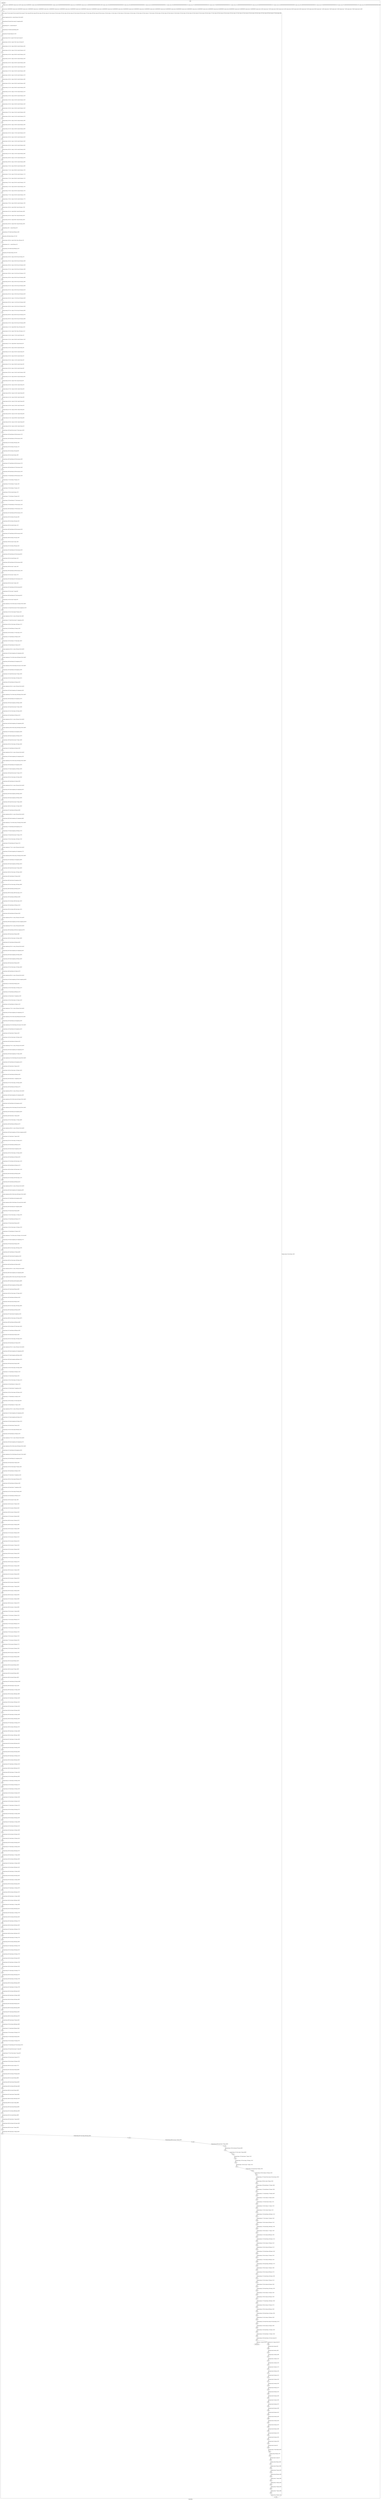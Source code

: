 digraph G {
label="Btor2XCFA";
subgraph cluster_0 {
label="main";
main_init[];
l1[];
l3[];
l4[];
l5[];
l6[];
l7[];
l8[];
l9[];
l10[];
l11[];
l12[];
l13[];
l14[];
l15[];
l16[];
l17[];
l18[];
l19[];
l20[];
l21[];
l22[];
l23[];
l24[];
l25[];
l26[];
l27[];
l28[];
l29[];
l30[];
l31[];
l32[];
l33[];
l34[];
l35[];
l36[];
l37[];
l38[];
l39[];
l40[];
l41[];
l42[];
l43[];
l44[];
l45[];
l46[];
l47[];
l48[];
l49[];
l50[];
l51[];
l52[];
l53[];
l54[];
l55[];
l56[];
l57[];
l58[];
l59[];
l60[];
l61[];
l62[];
l63[];
l64[];
l65[];
l66[];
l67[];
l68[];
l69[];
l70[];
l71[];
l72[];
l73[];
l74[];
l75[];
l76[];
l77[];
l78[];
l79[];
l80[];
l81[];
l82[];
l83[];
l84[];
l85[];
l86[];
l87[];
l88[];
l89[];
l90[];
l91[];
l92[];
l93[];
l94[];
l95[];
l96[];
l97[];
l98[];
l99[];
l100[];
l101[];
l102[];
l103[];
l104[];
l105[];
l106[];
l107[];
l108[];
l109[];
l110[];
l111[];
l112[];
l113[];
l114[];
l115[];
l116[];
l117[];
l118[];
l119[];
l120[];
l121[];
l122[];
l123[];
l124[];
l125[];
l126[];
l127[];
l128[];
l129[];
l130[];
l131[];
l132[];
l133[];
l134[];
l135[];
l136[];
l137[];
l138[];
l139[];
l140[];
l141[];
l142[];
l143[];
l144[];
l145[];
l146[];
l147[];
l148[];
l149[];
l150[];
l151[];
l152[];
l153[];
l154[];
l155[];
l156[];
l157[];
l158[];
l159[];
l160[];
l161[];
l162[];
l163[];
l164[];
l165[];
l166[];
l167[];
l168[];
l169[];
l170[];
l171[];
l172[];
l173[];
l174[];
l175[];
l176[];
l177[];
l178[];
l179[];
l180[];
l181[];
l182[];
l183[];
l184[];
l185[];
l186[];
l187[];
l188[];
l189[];
l190[];
l191[];
l192[];
l193[];
l194[];
l195[];
l196[];
l197[];
l198[];
l199[];
l200[];
l201[];
l202[];
l203[];
l204[];
l205[];
l206[];
l207[];
l208[];
l209[];
l210[];
l211[];
l212[];
l213[];
l214[];
l215[];
l216[];
l217[];
l218[];
l219[];
l220[];
l221[];
l222[];
l223[];
l224[];
l225[];
l226[];
l227[];
l228[];
l229[];
l230[];
l231[];
l232[];
l233[];
l234[];
l235[];
l236[];
l237[];
l238[];
l239[];
l240[];
l241[];
l242[];
l243[];
l244[];
l245[];
l246[];
l247[];
l248[];
l249[];
l250[];
l251[];
l252[];
l253[];
l254[];
l255[];
l256[];
l257[];
l258[];
l259[];
l260[];
l261[];
l262[];
l263[];
l264[];
l265[];
l266[];
l267[];
l268[];
l269[];
l270[];
l271[];
l272[];
l273[];
l274[];
l275[];
l276[];
l277[];
l278[];
l279[];
l280[];
l281[];
l282[];
l283[];
l284[];
l285[];
l286[];
l287[];
l288[];
l289[];
l290[];
l291[];
l292[];
l293[];
l294[];
l295[];
l296[];
l297[];
l298[];
l299[];
l300[];
l301[];
l302[];
l303[];
l304[];
l305[];
l306[];
l307[];
l308[];
l309[];
l310[];
l311[];
l312[];
l313[];
l314[];
l315[];
l316[];
l317[];
l318[];
l319[];
l320[];
l321[];
l322[];
l323[];
l324[];
l325[];
l326[];
l327[];
l328[];
l329[];
l330[];
l331[];
l332[];
l333[];
l334[];
l335[];
l336[];
l337[];
l338[];
l339[];
l340[];
l341[];
l342[];
l343[];
l344[];
l345[];
l346[];
l347[];
l348[];
l349[];
l350[];
l351[];
l352[];
l353[];
l354[];
l355[];
l356[];
l357[];
l358[];
l359[];
l360[];
l361[];
l362[];
l363[];
l364[];
l365[];
l366[];
l367[];
l368[];
l369[];
l370[];
l371[];
l372[];
l373[];
l374[];
l375[];
l376[];
l377[];
l378[];
l379[];
l380[];
l381[];
l382[];
l383[];
l384[];
l385[];
l386[];
l387[];
l388[];
l389[];
l390[];
l391[];
l392[];
l393[];
l394[];
l395[];
l396[];
l397[];
l398[];
l399[];
l400[];
l401[];
l402[];
l403[];
l404[];
l405[];
l406[];
l407[];
l408[];
l409[];
l410[];
l411[];
l412[];
l413[];
l414[];
l415[];
l416[];
l417[];
l418[];
l419[];
l420[];
l421[];
l422[];
l423[];
l424[];
l425[];
l426[];
l427[];
l428[];
l429[];
l430[];
l431[];
l432[];
l433[];
l434[];
l435[];
l436[];
l437[];
l438[];
l439[];
l440[];
l441[];
l442[];
l443[];
l444[];
l445[];
l446[];
l447[];
l448[];
l449[];
l450[];
l451[];
l452[];
l453[];
l454[];
l455[];
l456[];
l457[];
l458[];
l459[];
l460[];
l461[];
l462[];
l463[];
l464[];
l465[];
l466[];
l467[];
l468[];
l469[];
l470[];
l471[];
l472[];
l473[];
l474[];
l475[];
l476[];
l477[];
l478[];
l479[];
l480[];
l481[];
l482[];
l483[];
l484[];
l485[];
l486[];
l487[];
l488[];
l489[];
l490[];
l491[];
l492[];
l493[];
l494[];
l495[];
l496[];
l497[];
l498[];
l499[];
l500[];
l501[];
l502[];
l503[];
l504[];
l505[];
l506[];
l507[];
l508[];
l509[];
l510[];
l511[];
l512[];
l513[];
l514[];
l515[];
l516[];
l517[];
l518[];
l519[];
l520[];
l521[];
l522[];
l523[];
l524[];
l525[];
l526[];
l527[];
l528[];
l529[];
l530[];
l531[];
l532[];
l533[];
l534[];
l535[];
l536[];
l537[];
l538[];
l539[];
l540[];
l541[];
l542[];
l543[];
l544[];
l545[];
l546[];
l547[];
l548[];
l549[];
l550[];
l551[];
l552[];
l553[];
l554[];
l555[];
l556[];
l557[];
l558[];
l559[];
l560[];
l561[];
l562[];
l563[];
l564[];
l565[];
l566[];
l567[];
main_error[];
l568[];
l569[];
l570[];
l571[];
l572[];
l573[];
l574[];
l575[];
l576[];
l577[];
l578[];
l579[];
l580[];
l581[];
l582[];
l583[];
l584[];
l585[];
l586[];
l587[];
l588[];
l589[];
l590[];
l591[];
l592[];
l593[];
l594[];
l595[];
l596[];
l597[];
l598[];
l599[];
l600[];
l601[];
l602[];
l603[];
l604[];
l605[];
main_init -> l1 [label="[(assign const_5 #b00000000),(assign const_54 #b0),(assign const_83 #b00000001),(assign const_88 #b00000000000000000000000000000001),(assign const_89 #b000000000000000000000000),(assign const_139 #b00000000),(assign const_312 #b00000000000000000000000000011000),(assign const_326 #b00000000000000000000000000000010),(assign const_336 #b00000000000000000000000000000011),(assign const_345 #b00000000000000000000000000000111),(assign const_354 #b00000000000000000000000000000110),(assign const_370 #b00000000000000000000000000001001),(assign const_379 #b00000000000000000000000000001011),(assign const_421 #b00000000000000000000000000000100),(assign const_430 #b00000000000000000000000000001101),(assign const_441 #b00000000000000000000000000000000),(assign const_465 #b00000000000000000000000000000101),(assign const_476 #b00000000000000000000000000001010),(assign const_487 #b00000000000000000000000000001100),(assign const_529 #b00000000000000000000000000001000)] "];
l3 -> l4 [label="[(havoc input_87),(havoc input_95),(havoc input_96),(havoc input_97),(havoc input_98),(havoc input_99),(havoc input_100),(havoc input_101),(havoc input_102),(havoc input_103),(havoc input_104),(havoc input_105),(havoc input_106),(havoc input_107),(havoc input_108),(havoc input_109),(havoc input_110),(havoc input_111),(havoc input_112),(havoc input_113),(havoc input_114),(havoc input_115),(havoc input_116),(havoc input_117),(havoc input_118),(havoc input_119),(havoc input_120),(havoc input_121),(havoc input_122),(havoc input_123),(havoc input_124),(havoc input_125),(havoc input_126),(havoc input_127),(havoc input_128),(havoc input_129),(havoc input_130),(havoc input_131),(havoc input_132),(havoc input_133),(havoc input_134),(havoc input_135),(havoc input_136),(havoc input_137),(havoc input_138)] "];
l4 -> l5 [label="[(assign comparison_84 (ite (= const_83 state_10) #b1 #b0))] "];
l5 -> l6 [label="[(assign binary_85 (bvand (bvnot state_81) comparison_84))] "];
l6 -> l7 [label="[(assign binary_90 (++ const_89 state_6))] "];
l7 -> l8 [label="[(assign binary_91 (bvadd const_88 binary_90))] "];
l8 -> l9 [label="[(assign slice_92 (extract binary_91 0 8))] "];
l9 -> l10 [label="[(assign ternary_93 (ite (= input_87 #b1) slice_92 state_6))] "];
l10 -> l11 [label="[(assign ternary_140 (ite (= input_87 #b1) const_139 state_8))] "];
l11 -> l12 [label="[(assign ternary_141 (ite (= input_138 #b1) const_83 ternary_140))] "];
l12 -> l13 [label="[(assign ternary_142 (ite (= input_137 #b1) const_83 ternary_141))] "];
l13 -> l14 [label="[(assign ternary_143 (ite (= input_136 #b1) const_83 ternary_142))] "];
l14 -> l15 [label="[(assign ternary_144 (ite (= input_135 #b1) const_83 ternary_143))] "];
l15 -> l16 [label="[(assign ternary_145 (ite (= input_134 #b1) const_83 ternary_144))] "];
l16 -> l17 [label="[(assign ternary_146 (ite (= input_133 #b1) const_83 ternary_145))] "];
l17 -> l18 [label="[(assign ternary_147 (ite (= input_132 #b1) const_83 ternary_146))] "];
l18 -> l19 [label="[(assign ternary_148 (ite (= input_131 #b1) const_83 ternary_147))] "];
l19 -> l20 [label="[(assign ternary_149 (ite (= input_130 #b1) const_83 ternary_148))] "];
l20 -> l21 [label="[(assign ternary_150 (ite (= input_129 #b1) const_83 ternary_149))] "];
l21 -> l22 [label="[(assign ternary_151 (ite (= input_128 #b1) const_83 ternary_150))] "];
l22 -> l23 [label="[(assign ternary_152 (ite (= input_127 #b1) const_83 ternary_151))] "];
l23 -> l24 [label="[(assign ternary_153 (ite (= input_126 #b1) const_83 ternary_152))] "];
l24 -> l25 [label="[(assign ternary_154 (ite (= input_125 #b1) const_83 ternary_153))] "];
l25 -> l26 [label="[(assign ternary_155 (ite (= input_124 #b1) const_83 ternary_154))] "];
l26 -> l27 [label="[(assign ternary_156 (ite (= input_123 #b1) const_83 ternary_155))] "];
l27 -> l28 [label="[(assign ternary_157 (ite (= input_122 #b1) const_83 ternary_156))] "];
l28 -> l29 [label="[(assign ternary_158 (ite (= input_121 #b1) const_83 ternary_157))] "];
l29 -> l30 [label="[(assign ternary_159 (ite (= input_120 #b1) const_83 ternary_158))] "];
l30 -> l31 [label="[(assign ternary_160 (ite (= input_119 #b1) const_83 ternary_159))] "];
l31 -> l32 [label="[(assign ternary_161 (ite (= input_118 #b1) const_83 ternary_160))] "];
l32 -> l33 [label="[(assign ternary_162 (ite (= input_117 #b1) const_83 ternary_161))] "];
l33 -> l34 [label="[(assign ternary_163 (ite (= input_116 #b1) const_83 ternary_162))] "];
l34 -> l35 [label="[(assign ternary_164 (ite (= input_115 #b1) const_83 ternary_163))] "];
l35 -> l36 [label="[(assign ternary_165 (ite (= input_114 #b1) const_83 ternary_164))] "];
l36 -> l37 [label="[(assign ternary_166 (ite (= input_113 #b1) const_83 ternary_165))] "];
l37 -> l38 [label="[(assign ternary_167 (ite (= input_112 #b1) const_83 ternary_166))] "];
l38 -> l39 [label="[(assign ternary_168 (ite (= input_111 #b1) const_83 ternary_167))] "];
l39 -> l40 [label="[(assign ternary_169 (ite (= input_110 #b1) const_83 ternary_168))] "];
l40 -> l41 [label="[(assign ternary_170 (ite (= input_109 #b1) const_83 ternary_169))] "];
l41 -> l42 [label="[(assign ternary_171 (ite (= input_108 #b1) const_83 ternary_170))] "];
l42 -> l43 [label="[(assign ternary_172 (ite (= input_107 #b1) const_83 ternary_171))] "];
l43 -> l44 [label="[(assign ternary_173 (ite (= input_106 #b1) const_83 ternary_172))] "];
l44 -> l45 [label="[(assign ternary_174 (ite (= input_105 #b1) const_83 ternary_173))] "];
l45 -> l46 [label="[(assign ternary_175 (ite (= input_104 #b1) const_83 ternary_174))] "];
l46 -> l47 [label="[(assign ternary_176 (ite (= input_103 #b1) const_83 ternary_175))] "];
l47 -> l48 [label="[(assign ternary_177 (ite (= input_102 #b1) const_83 ternary_176))] "];
l48 -> l49 [label="[(assign ternary_178 (ite (= input_101 #b1) const_83 ternary_177))] "];
l49 -> l50 [label="[(assign ternary_179 (ite (= input_100 #b1) const_83 ternary_178))] "];
l50 -> l51 [label="[(assign ternary_180 (ite (= input_99 #b1) const_83 ternary_179))] "];
l51 -> l52 [label="[(assign ternary_181 (ite (= input_98 #b1) const_83 ternary_180))] "];
l52 -> l53 [label="[(assign ternary_182 (ite (= input_97 #b1) const_83 ternary_181))] "];
l53 -> l54 [label="[(assign ternary_183 (ite (= input_96 #b1) const_83 ternary_182))] "];
l54 -> l55 [label="[(assign ternary_184 (ite (= input_95 #b1) const_83 ternary_183))] "];
l55 -> l56 [label="[(assign binary_186 (++ const_89 state_10))] "];
l56 -> l57 [label="[(assign binary_187 (bvadd const_88 binary_186))] "];
l57 -> l58 [label="[(assign slice_188 (extract binary_187 0 8))] "];
l58 -> l59 [label="[(assign ternary_189 (ite (= input_95 #b1) slice_188 state_10))] "];
l59 -> l60 [label="[(assign binary_191 (++ const_89 state_12))] "];
l60 -> l61 [label="[(assign binary_192 (bvadd const_88 binary_191))] "];
l61 -> l62 [label="[(assign slice_193 (extract binary_192 0 8))] "];
l62 -> l63 [label="[(assign ternary_194 (ite (= input_135 #b1) slice_193 state_12))] "];
l63 -> l64 [label="[(assign ternary_195 (ite (= input_134 #b1) slice_193 ternary_194))] "];
l64 -> l65 [label="[(assign ternary_196 (ite (= input_133 #b1) slice_193 ternary_195))] "];
l65 -> l66 [label="[(assign ternary_197 (ite (= input_132 #b1) slice_193 ternary_196))] "];
l66 -> l67 [label="[(assign ternary_198 (ite (= input_131 #b1) slice_193 ternary_197))] "];
l67 -> l68 [label="[(assign ternary_199 (ite (= input_130 #b1) slice_193 ternary_198))] "];
l68 -> l69 [label="[(assign ternary_200 (ite (= input_129 #b1) slice_193 ternary_199))] "];
l69 -> l70 [label="[(assign ternary_201 (ite (= input_123 #b1) slice_193 ternary_200))] "];
l70 -> l71 [label="[(assign ternary_202 (ite (= input_120 #b1) slice_193 ternary_201))] "];
l71 -> l72 [label="[(assign ternary_203 (ite (= input_119 #b1) slice_193 ternary_202))] "];
l72 -> l73 [label="[(assign ternary_204 (ite (= input_117 #b1) slice_193 ternary_203))] "];
l73 -> l74 [label="[(assign ternary_205 (ite (= input_111 #b1) slice_193 ternary_204))] "];
l74 -> l75 [label="[(assign ternary_206 (ite (= input_110 #b1) slice_193 ternary_205))] "];
l75 -> l76 [label="[(assign ternary_207 (ite (= input_107 #b1) slice_193 ternary_206))] "];
l76 -> l77 [label="[(assign ternary_208 (ite (= input_106 #b1) slice_193 ternary_207))] "];
l77 -> l78 [label="[(assign ternary_209 (ite (= input_103 #b1) slice_193 ternary_208))] "];
l78 -> l79 [label="[(assign ternary_210 (ite (= input_102 #b1) slice_193 ternary_209))] "];
l79 -> l80 [label="[(assign ternary_211 (ite (= input_98 #b1) slice_193 ternary_210))] "];
l80 -> l81 [label="[(assign ternary_212 (ite (= input_97 #b1) slice_193 ternary_211))] "];
l81 -> l82 [label="[(assign ternary_214 (ite (= input_117 #b1) const_83 state_14))] "];
l82 -> l83 [label="[(assign ternary_215 (ite (= input_103 #b1) const_83 ternary_214))] "];
l83 -> l84 [label="[(assign ternary_217 (ite (= input_98 #b1) const_83 state_16))] "];
l84 -> l85 [label="[(assign ternary_219 (ite (= input_120 #b1) const_83 state_18))] "];
l85 -> l86 [label="[(assign ternary_221 (ite (= input_135 #b1) const_83 state_20))] "];
l86 -> l87 [label="[(assign ternary_223 (ite (= input_102 #b1) const_83 state_22))] "];
l87 -> l88 [label="[(assign ternary_225 (ite (= input_111 #b1) const_83 state_24))] "];
l88 -> l89 [label="[(assign ternary_227 (ite (= input_134 #b1) const_83 state_26))] "];
l89 -> l90 [label="[(assign ternary_229 (ite (= input_123 #b1) const_83 state_28))] "];
l90 -> l91 [label="[(assign ternary_230 (ite (= input_110 #b1) const_83 ternary_229))] "];
l91 -> l92 [label="[(assign ternary_231 (ite (= input_106 #b1) const_83 ternary_230))] "];
l92 -> l93 [label="[(assign ternary_233 (ite (= input_97 #b1) const_83 state_30))] "];
l93 -> l94 [label="[(assign ternary_235 (ite (= input_133 #b1) const_83 state_32))] "];
l94 -> l95 [label="[(assign ternary_237 (ite (= input_132 #b1) const_83 state_34))] "];
l95 -> l96 [label="[(assign ternary_239 (ite (= input_131 #b1) const_83 state_36))] "];
l96 -> l97 [label="[(assign ternary_241 (ite (= input_130 #b1) const_83 state_38))] "];
l97 -> l98 [label="[(assign ternary_243 (ite (= input_107 #b1) const_83 state_40))] "];
l98 -> l99 [label="[(assign ternary_245 (ite (= input_119 #b1) const_83 state_42))] "];
l99 -> l100 [label="[(assign ternary_247 (ite (= input_129 #b1) const_83 state_44))] "];
l100 -> l101 [label="[(assign ternary_249 (ite (= input_101 #b1) const_83 state_46))] "];
l101 -> l102 [label="[(assign ternary_251 (ite (= input_109 #b1) const_83 state_48))] "];
l102 -> l103 [label="[(assign ternary_253 (ite (= input_122 #b1) const_83 state_50))] "];
l103 -> l104 [label="[(assign ternary_255 (ite (= input_116 #b1) const_83 state_52))] "];
l104 -> l105 [label="[(assign binary_258 (bvand (bvnot state_57) (bvnot input_138)))] "];
l105 -> l106 [label="[(assign binary_259 (bvand binary_258 (bvnot input_137)))] "];
l106 -> l107 [label="[(assign binary_260 (bvand binary_259 (bvnot input_136)))] "];
l107 -> l108 [label="[(assign binary_261 (bvor binary_260 input_128))] "];
l108 -> l109 [label="[(assign binary_262 (bvor binary_261 input_112))] "];
l109 -> l110 [label="[(assign binary_263 (bvor binary_262 input_99))] "];
l110 -> l111 [label="[(assign binary_265 (bvor state_59 input_138))] "];
l111 -> l112 [label="[(assign binary_266 (bvand binary_265 (bvnot input_128)))] "];
l112 -> l113 [label="[(assign binary_267 (bvand binary_266 (bvnot input_127)))] "];
l113 -> l114 [label="[(assign binary_268 (bvand binary_267 (bvnot input_126)))] "];
l114 -> l115 [label="[(assign binary_269 (bvand binary_268 (bvnot input_125)))] "];
l115 -> l116 [label="[(assign binary_270 (bvand binary_269 (bvnot input_124)))] "];
l116 -> l117 [label="[(assign binary_271 (bvor binary_270 input_121))] "];
l117 -> l118 [label="[(assign binary_272 (bvor binary_271 input_118))] "];
l118 -> l119 [label="[(assign binary_273 (bvor binary_272 input_115))] "];
l119 -> l120 [label="[(assign binary_276 (bvor state_63 input_137))] "];
l120 -> l121 [label="[(assign binary_277 (bvor binary_276 input_125))] "];
l121 -> l122 [label="[(assign binary_278 (bvand binary_277 (bvnot input_115)))] "];
l122 -> l123 [label="[(assign binary_279 (bvand binary_278 (bvnot input_114)))] "];
l123 -> l124 [label="[(assign binary_280 (bvand binary_279 (bvnot input_113)))] "];
l124 -> l125 [label="[(assign binary_281 (bvand binary_280 (bvnot input_112)))] "];
l125 -> l126 [label="[(assign binary_282 (bvor binary_281 input_108))] "];
l126 -> l127 [label="[(assign binary_283 (bvor binary_282 input_105))] "];
l127 -> l128 [label="[(assign binary_285 (bvor state_65 input_113))] "];
l128 -> l129 [label="[(assign binary_286 (bvand binary_285 (bvnot input_105)))] "];
l129 -> l130 [label="[(assign binary_287 (bvand binary_286 (bvnot input_104)))] "];
l130 -> l131 [label="[(assign binary_288 (bvor binary_287 input_100))] "];
l131 -> l132 [label="[(assign binary_290 (bvor state_67 input_136))] "];
l132 -> l133 [label="[(assign binary_291 (bvor binary_290 input_104))] "];
l133 -> l134 [label="[(assign binary_292 (bvand binary_291 (bvnot input_100)))] "];
l134 -> l135 [label="[(assign binary_293 (bvand binary_292 (bvnot input_99)))] "];
l135 -> l136 [label="[(assign binary_295 (bvor state_69 input_114))] "];
l136 -> l137 [label="[(assign binary_296 (bvand binary_295 (bvnot input_108)))] "];
l137 -> l138 [label="[(assign binary_298 (bvor state_71 input_126))] "];
l138 -> l139 [label="[(assign binary_299 (bvand binary_298 (bvnot input_118)))] "];
l139 -> l140 [label="[(assign binary_301 (bvor state_73 input_127))] "];
l140 -> l141 [label="[(assign binary_302 (bvand binary_301 (bvnot input_121)))] "];
l141 -> l142 [label="[(assign binary_304 (bvor state_75 input_124))] "];
l142 -> l143 [label="[(assign binary_305 (bvand binary_304 (bvnot input_96)))] "];
l143 -> l144 [label="[(assign binary_307 (bvor state_77 input_96))] "];
l144 -> l145 [label="[(assign binary_308 (bvand binary_307 (bvnot input_95)))] "];
l145 -> l146 [label="[(assign binary_310 (bvor state_79 input_95))] "];
l146 -> l147 [label="[(assign comparison_313 (ite (bvule const_312 binary_90) #b1 #b0))] "];
l147 -> l148 [label="[(assign binary_314 (bvand (bvnot state_55) (bvnot comparison_313)))] "];
l148 -> l149 [label="[(assign binary_315 (bvor (bvnot input_87) binary_314))] "];
l149 -> l150 [label="[(assign comparison_316 (ite (= const_139 state_8) #b1 #b0))] "];
l150 -> l151 [label="[(assign binary_317 (bvand (bvnot state_57) comparison_316))] "];
l151 -> l152 [label="[(assign binary_318 (bvor (bvnot input_138) binary_317))] "];
l152 -> l153 [label="[(assign binary_319 (bvand binary_315 binary_318))] "];
l153 -> l154 [label="[(assign binary_320 (bvor binary_317 (bvnot input_137)))] "];
l154 -> l155 [label="[(assign binary_321 (bvand binary_319 binary_320))] "];
l155 -> l156 [label="[(assign binary_322 (bvor binary_317 (bvnot input_136)))] "];
l156 -> l157 [label="[(assign binary_323 (bvand binary_321 binary_322))] "];
l157 -> l158 [label="[(assign comparison_324 (ite (= const_139 state_20) #b1 #b0))] "];
l158 -> l159 [label="[(assign binary_325 (bvand comparison_316 comparison_324))] "];
l159 -> l160 [label="[(assign comparison_327 (ite (bvule const_326 binary_90) #b1 #b0))] "];
l160 -> l161 [label="[(assign binary_328 (bvand binary_325 comparison_327))] "];
l161 -> l162 [label="[(assign comparison_329 (ite (bvule binary_90 const_312) #b1 #b0))] "];
l162 -> l163 [label="[(assign binary_330 (bvand binary_328 comparison_329))] "];
l163 -> l164 [label="[(assign binary_331 (bvand (bvnot state_57) binary_330))] "];
l164 -> l165 [label="[(assign binary_332 (bvor (bvnot input_135) binary_331))] "];
l165 -> l166 [label="[(assign binary_333 (bvand binary_323 binary_332))] "];
l166 -> l167 [label="[(assign comparison_334 (ite (= const_139 state_26) #b1 #b0))] "];
l167 -> l168 [label="[(assign binary_335 (bvand comparison_316 comparison_334))] "];
l168 -> l169 [label="[(assign comparison_337 (ite (bvule const_336 binary_90) #b1 #b0))] "];
l169 -> l170 [label="[(assign binary_338 (bvand binary_335 comparison_337))] "];
l170 -> l171 [label="[(assign binary_339 (bvand comparison_329 binary_338))] "];
l171 -> l172 [label="[(assign binary_340 (bvand (bvnot state_57) binary_339))] "];
l172 -> l173 [label="[(assign binary_341 (bvor (bvnot input_134) binary_340))] "];
l173 -> l174 [label="[(assign binary_342 (bvand binary_333 binary_341))] "];
l174 -> l175 [label="[(assign comparison_343 (ite (= const_139 state_32) #b1 #b0))] "];
l175 -> l176 [label="[(assign binary_344 (bvand comparison_316 comparison_343))] "];
l176 -> l177 [label="[(assign comparison_346 (ite (bvule const_345 binary_90) #b1 #b0))] "];
l177 -> l178 [label="[(assign binary_347 (bvand binary_344 comparison_346))] "];
l178 -> l179 [label="[(assign binary_348 (bvand comparison_329 binary_347))] "];
l179 -> l180 [label="[(assign binary_349 (bvand (bvnot state_57) binary_348))] "];
l180 -> l181 [label="[(assign binary_350 (bvor (bvnot input_133) binary_349))] "];
l181 -> l182 [label="[(assign binary_351 (bvand binary_342 binary_350))] "];
l182 -> l183 [label="[(assign comparison_352 (ite (= const_139 state_34) #b1 #b0))] "];
l183 -> l184 [label="[(assign binary_353 (bvand comparison_316 comparison_352))] "];
l184 -> l185 [label="[(assign comparison_355 (ite (bvule const_354 binary_90) #b1 #b0))] "];
l185 -> l186 [label="[(assign binary_356 (bvand binary_353 comparison_355))] "];
l186 -> l187 [label="[(assign binary_357 (bvand comparison_329 binary_356))] "];
l187 -> l188 [label="[(assign binary_358 (bvand (bvnot state_57) binary_357))] "];
l188 -> l189 [label="[(assign binary_359 (bvor (bvnot input_132) binary_358))] "];
l189 -> l190 [label="[(assign binary_360 (bvand binary_351 binary_359))] "];
l190 -> l191 [label="[(assign comparison_361 (ite (= const_139 state_36) #b1 #b0))] "];
l191 -> l192 [label="[(assign binary_362 (bvand comparison_316 comparison_361))] "];
l192 -> l193 [label="[(assign binary_363 (bvand comparison_346 binary_362))] "];
l193 -> l194 [label="[(assign binary_364 (bvand comparison_329 binary_363))] "];
l194 -> l195 [label="[(assign binary_365 (bvand (bvnot state_57) binary_364))] "];
l195 -> l196 [label="[(assign binary_366 (bvor (bvnot input_131) binary_365))] "];
l196 -> l197 [label="[(assign binary_367 (bvand binary_360 binary_366))] "];
l197 -> l198 [label="[(assign comparison_368 (ite (= const_139 state_38) #b1 #b0))] "];
l198 -> l199 [label="[(assign binary_369 (bvand comparison_316 comparison_368))] "];
l199 -> l200 [label="[(assign comparison_371 (ite (bvule const_370 binary_90) #b1 #b0))] "];
l200 -> l201 [label="[(assign binary_372 (bvand binary_369 comparison_371))] "];
l201 -> l202 [label="[(assign binary_373 (bvand comparison_329 binary_372))] "];
l202 -> l203 [label="[(assign binary_374 (bvand (bvnot state_57) binary_373))] "];
l203 -> l204 [label="[(assign binary_375 (bvor (bvnot input_130) binary_374))] "];
l204 -> l205 [label="[(assign binary_376 (bvand binary_367 binary_375))] "];
l205 -> l206 [label="[(assign comparison_377 (ite (= const_139 state_44) #b1 #b0))] "];
l206 -> l207 [label="[(assign binary_378 (bvand comparison_316 comparison_377))] "];
l207 -> l208 [label="[(assign comparison_380 (ite (bvule const_379 binary_90) #b1 #b0))] "];
l208 -> l209 [label="[(assign binary_381 (bvand binary_378 comparison_380))] "];
l209 -> l210 [label="[(assign binary_382 (bvand comparison_329 binary_381))] "];
l210 -> l211 [label="[(assign binary_383 (bvand (bvnot state_57) binary_382))] "];
l211 -> l212 [label="[(assign binary_384 (bvor (bvnot input_129) binary_383))] "];
l212 -> l213 [label="[(assign binary_385 (bvand binary_376 binary_384))] "];
l213 -> l214 [label="[(assign binary_386 (bvand state_59 comparison_316))] "];
l214 -> l215 [label="[(assign binary_387 (bvor (bvnot input_128) binary_386))] "];
l215 -> l216 [label="[(assign binary_388 (bvand binary_385 binary_387))] "];
l216 -> l217 [label="[(assign binary_389 (bvor binary_386 (bvnot input_127)))] "];
l217 -> l218 [label="[(assign binary_390 (bvand binary_388 binary_389))] "];
l218 -> l219 [label="[(assign binary_391 (bvor binary_386 (bvnot input_126)))] "];
l219 -> l220 [label="[(assign binary_392 (bvand binary_390 binary_391))] "];
l220 -> l221 [label="[(assign binary_393 (bvor binary_386 (bvnot input_125)))] "];
l221 -> l222 [label="[(assign binary_394 (bvand binary_392 binary_393))] "];
l222 -> l223 [label="[(assign comparison_395 (ite (= const_139 state_52) #b1 #b0))] "];
l223 -> l224 [label="[(assign binary_396 (bvand comparison_316 (bvnot comparison_395)))] "];
l224 -> l225 [label="[(assign comparison_397 (ite (= const_139 state_48) #b1 #b0))] "];
l225 -> l226 [label="[(assign binary_398 (bvand binary_396 (bvnot comparison_397)))] "];
l226 -> l227 [label="[(assign binary_399 (bvand state_59 binary_398))] "];
l227 -> l228 [label="[(assign binary_400 (bvor (bvnot input_124) binary_399))] "];
l228 -> l229 [label="[(assign binary_401 (bvand binary_394 binary_400))] "];
l229 -> l230 [label="[(assign comparison_402 (ite (= const_139 state_28) #b1 #b0))] "];
l230 -> l231 [label="[(assign binary_403 (bvand comparison_316 comparison_402))] "];
l231 -> l232 [label="[(assign binary_404 (bvand comparison_355 binary_403))] "];
l232 -> l233 [label="[(assign binary_405 (bvand comparison_329 binary_404))] "];
l233 -> l234 [label="[(assign binary_406 (bvand state_59 binary_405))] "];
l234 -> l235 [label="[(assign binary_407 (bvor (bvnot input_123) binary_406))] "];
l235 -> l236 [label="[(assign binary_408 (bvand binary_401 binary_407))] "];
l236 -> l237 [label="[(assign comparison_409 (ite (= const_139 state_46) #b1 #b0))] "];
l237 -> l238 [label="[(assign binary_410 (bvand comparison_316 (bvnot comparison_409)))] "];
l238 -> l239 [label="[(assign binary_411 (bvand state_59 binary_410))] "];
l239 -> l240 [label="[(assign binary_412 (bvor (bvnot input_122) binary_411))] "];
l240 -> l241 [label="[(assign binary_413 (bvand binary_408 binary_412))] "];
l241 -> l242 [label="[(assign binary_414 (bvand state_73 comparison_316))] "];
l242 -> l243 [label="[(assign binary_415 (bvor (bvnot input_121) binary_414))] "];
l243 -> l244 [label="[(assign binary_416 (bvand binary_413 binary_415))] "];
l244 -> l245 [label="[(assign comparison_417 (ite (= const_139 state_18) #b1 #b0))] "];
l245 -> l246 [label="[(assign binary_418 (bvand comparison_316 comparison_417))] "];
l246 -> l247 [label="[(assign comparison_419 (ite (bvule const_88 binary_90) #b1 #b0))] "];
l247 -> l248 [label="[(assign binary_420 (bvand binary_418 comparison_419))] "];
l248 -> l249 [label="[(assign comparison_422 (ite (bvule binary_90 const_421) #b1 #b0))] "];
l249 -> l250 [label="[(assign binary_423 (bvand binary_420 comparison_422))] "];
l250 -> l251 [label="[(assign binary_424 (bvand state_73 binary_423))] "];
l251 -> l252 [label="[(assign binary_425 (bvor (bvnot input_120) binary_424))] "];
l252 -> l253 [label="[(assign binary_426 (bvand binary_416 binary_425))] "];
l253 -> l254 [label="[(assign comparison_427 (ite (= const_139 state_42) #b1 #b0))] "];
l254 -> l255 [label="[(assign binary_428 (bvand comparison_316 comparison_427))] "];
l255 -> l256 [label="[(assign binary_429 (bvand comparison_371 binary_428))] "];
l256 -> l257 [label="[(assign comparison_431 (ite (bvule binary_90 const_430) #b1 #b0))] "];
l257 -> l258 [label="[(assign binary_432 (bvand binary_429 comparison_431))] "];
l258 -> l259 [label="[(assign binary_433 (bvand state_73 binary_432))] "];
l259 -> l260 [label="[(assign binary_434 (bvor (bvnot input_119) binary_433))] "];
l260 -> l261 [label="[(assign binary_435 (bvand binary_426 binary_434))] "];
l261 -> l262 [label="[(assign binary_436 (bvand state_71 comparison_316))] "];
l262 -> l263 [label="[(assign binary_437 (bvor (bvnot input_118) binary_436))] "];
l263 -> l264 [label="[(assign binary_438 (bvand binary_435 binary_437))] "];
l264 -> l265 [label="[(assign comparison_439 (ite (= const_139 state_14) #b1 #b0))] "];
l265 -> l266 [label="[(assign binary_440 (bvand comparison_316 comparison_439))] "];
l266 -> l267 [label="[(assign comparison_442 (ite (bvule const_441 binary_90) #b1 #b0))] "];
l267 -> l268 [label="[(assign binary_443 (bvand binary_440 comparison_442))] "];
l268 -> l269 [label="[(assign comparison_444 (ite (bvule binary_90 const_326) #b1 #b0))] "];
l269 -> l270 [label="[(assign binary_445 (bvand binary_443 comparison_444))] "];
l270 -> l271 [label="[(assign binary_446 (bvand state_71 binary_445))] "];
l271 -> l272 [label="[(assign binary_447 (bvor (bvnot input_117) binary_446))] "];
l272 -> l273 [label="[(assign binary_448 (bvand binary_438 binary_447))] "];
l273 -> l274 [label="[(assign comparison_449 (ite (= const_139 state_50) #b1 #b0))] "];
l274 -> l275 [label="[(assign binary_450 (bvand comparison_316 (bvnot comparison_449)))] "];
l275 -> l276 [label="[(assign binary_451 (bvand state_71 binary_450))] "];
l276 -> l277 [label="[(assign binary_452 (bvor (bvnot input_116) binary_451))] "];
l277 -> l278 [label="[(assign binary_453 (bvand binary_448 binary_452))] "];
l278 -> l279 [label="[(assign binary_454 (bvand state_63 comparison_316))] "];
l279 -> l280 [label="[(assign binary_455 (bvor (bvnot input_115) binary_454))] "];
l280 -> l281 [label="[(assign binary_456 (bvand binary_453 binary_455))] "];
l281 -> l282 [label="[(assign binary_457 (bvor binary_454 (bvnot input_114)))] "];
l282 -> l283 [label="[(assign binary_458 (bvand binary_456 binary_457))] "];
l283 -> l284 [label="[(assign binary_459 (bvor binary_454 (bvnot input_113)))] "];
l284 -> l285 [label="[(assign binary_460 (bvand binary_458 binary_459))] "];
l285 -> l286 [label="[(assign binary_461 (bvor binary_454 (bvnot input_112)))] "];
l286 -> l287 [label="[(assign binary_462 (bvand binary_460 binary_461))] "];
l287 -> l288 [label="[(assign comparison_463 (ite (= const_139 state_24) #b1 #b0))] "];
l288 -> l289 [label="[(assign binary_464 (bvand comparison_316 comparison_463))] "];
l289 -> l290 [label="[(assign comparison_466 (ite (bvule const_465 binary_90) #b1 #b0))] "];
l290 -> l291 [label="[(assign binary_467 (bvand binary_464 comparison_466))] "];
l291 -> l292 [label="[(assign comparison_468 (ite (bvule binary_90 const_465) #b1 #b0))] "];
l292 -> l293 [label="[(assign binary_469 (bvand binary_467 comparison_468))] "];
l293 -> l294 [label="[(assign binary_470 (bvand state_63 binary_469))] "];
l294 -> l295 [label="[(assign binary_471 (bvor (bvnot input_111) binary_470))] "];
l295 -> l296 [label="[(assign binary_472 (bvand binary_462 binary_471))] "];
l296 -> l297 [label="[(assign binary_473 (bvand state_63 binary_405))] "];
l297 -> l298 [label="[(assign binary_474 (bvor (bvnot input_110) binary_473))] "];
l298 -> l299 [label="[(assign binary_475 (bvand binary_472 binary_474))] "];
l299 -> l300 [label="[(assign comparison_477 (ite (bvule const_476 binary_191) #b1 #b0))] "];
l300 -> l301 [label="[(assign binary_478 (bvand comparison_316 comparison_477))] "];
l301 -> l302 [label="[(assign binary_479 (bvand state_63 binary_478))] "];
l302 -> l303 [label="[(assign binary_480 (bvor (bvnot input_109) binary_479))] "];
l303 -> l304 [label="[(assign binary_481 (bvand binary_475 binary_480))] "];
l304 -> l305 [label="[(assign binary_482 (bvand state_69 comparison_316))] "];
l305 -> l306 [label="[(assign binary_483 (bvor (bvnot input_108) binary_482))] "];
l306 -> l307 [label="[(assign binary_484 (bvand binary_481 binary_483))] "];
l307 -> l308 [label="[(assign comparison_485 (ite (= const_139 state_40) #b1 #b0))] "];
l308 -> l309 [label="[(assign binary_486 (bvand comparison_316 comparison_485))] "];
l309 -> l310 [label="[(assign comparison_488 (ite (bvule const_487 binary_90) #b1 #b0))] "];
l310 -> l311 [label="[(assign binary_489 (bvand binary_486 comparison_488))] "];
l311 -> l312 [label="[(assign binary_490 (bvand comparison_329 binary_489))] "];
l312 -> l313 [label="[(assign binary_491 (bvand state_69 binary_490))] "];
l313 -> l314 [label="[(assign binary_492 (bvor (bvnot input_107) binary_491))] "];
l314 -> l315 [label="[(assign binary_493 (bvand binary_484 binary_492))] "];
l315 -> l316 [label="[(assign binary_494 (bvand state_69 binary_405))] "];
l316 -> l317 [label="[(assign binary_495 (bvor (bvnot input_106) binary_494))] "];
l317 -> l318 [label="[(assign binary_496 (bvand binary_493 binary_495))] "];
l318 -> l319 [label="[(assign binary_497 (bvand state_65 comparison_316))] "];
l319 -> l320 [label="[(assign binary_498 (bvor (bvnot input_105) binary_497))] "];
l320 -> l321 [label="[(assign binary_499 (bvand binary_496 binary_498))] "];
l321 -> l322 [label="[(assign binary_500 (bvor binary_497 (bvnot input_104)))] "];
l322 -> l323 [label="[(assign binary_501 (bvand binary_499 binary_500))] "];
l323 -> l324 [label="[(assign binary_502 (bvand state_65 binary_445))] "];
l324 -> l325 [label="[(assign binary_503 (bvor (bvnot input_103) binary_502))] "];
l325 -> l326 [label="[(assign binary_504 (bvand binary_501 binary_503))] "];
l326 -> l327 [label="[(assign comparison_505 (ite (= const_139 state_22) #b1 #b0))] "];
l327 -> l328 [label="[(assign binary_506 (bvand comparison_316 comparison_505))] "];
l328 -> l329 [label="[(assign binary_507 (bvand comparison_466 binary_506))] "];
l329 -> l330 [label="[(assign binary_508 (bvand comparison_468 binary_507))] "];
l330 -> l331 [label="[(assign binary_509 (bvand state_65 binary_508))] "];
l331 -> l332 [label="[(assign binary_510 (bvor (bvnot input_102) binary_509))] "];
l332 -> l333 [label="[(assign binary_511 (bvand binary_504 binary_510))] "];
l333 -> l334 [label="[(assign binary_512 (bvand state_65 binary_478))] "];
l334 -> l335 [label="[(assign binary_513 (bvor (bvnot input_101) binary_512))] "];
l335 -> l336 [label="[(assign binary_514 (bvand binary_511 binary_513))] "];
l336 -> l337 [label="[(assign binary_515 (bvand state_67 comparison_316))] "];
l337 -> l338 [label="[(assign binary_516 (bvor (bvnot input_100) binary_515))] "];
l338 -> l339 [label="[(assign binary_517 (bvand binary_514 binary_516))] "];
l339 -> l340 [label="[(assign binary_518 (bvor binary_515 (bvnot input_99)))] "];
l340 -> l341 [label="[(assign binary_519 (bvand binary_517 binary_518))] "];
l341 -> l342 [label="[(assign comparison_520 (ite (= const_139 state_16) #b1 #b0))] "];
l342 -> l343 [label="[(assign binary_521 (bvand comparison_316 comparison_520))] "];
l343 -> l344 [label="[(assign binary_522 (bvand comparison_442 binary_521))] "];
l344 -> l345 [label="[(assign binary_523 (bvand comparison_422 binary_522))] "];
l345 -> l346 [label="[(assign binary_524 (bvand state_67 binary_523))] "];
l346 -> l347 [label="[(assign binary_525 (bvor (bvnot input_98) binary_524))] "];
l347 -> l348 [label="[(assign binary_526 (bvand binary_519 binary_525))] "];
l348 -> l349 [label="[(assign comparison_527 (ite (= const_139 state_30) #b1 #b0))] "];
l349 -> l350 [label="[(assign binary_528 (bvand comparison_316 comparison_527))] "];
l350 -> l351 [label="[(assign comparison_530 (ite (bvule const_529 binary_90) #b1 #b0))] "];
l351 -> l352 [label="[(assign binary_531 (bvand binary_528 comparison_530))] "];
l352 -> l353 [label="[(assign comparison_532 (ite (bvule binary_90 const_370) #b1 #b0))] "];
l353 -> l354 [label="[(assign binary_533 (bvand binary_531 comparison_532))] "];
l354 -> l355 [label="[(assign binary_534 (bvand state_67 binary_533))] "];
l355 -> l356 [label="[(assign binary_535 (bvor (bvnot input_97) binary_534))] "];
l356 -> l357 [label="[(assign binary_536 (bvand binary_526 binary_535))] "];
l357 -> l358 [label="[(assign binary_537 (bvand state_75 comparison_316))] "];
l358 -> l359 [label="[(assign binary_538 (bvor (bvnot input_96) binary_537))] "];
l359 -> l360 [label="[(assign binary_539 (bvand binary_536 binary_538))] "];
l360 -> l361 [label="[(assign binary_540 (bvand state_77 comparison_316))] "];
l361 -> l362 [label="[(assign binary_541 (bvor (bvnot input_95) binary_540))] "];
l362 -> l363 [label="[(assign binary_542 (bvand binary_539 binary_541))] "];
l363 -> l364 [label="[(assign binary_543 (bvor input_87 input_138))] "];
l364 -> l365 [label="[(assign binary_544 (bvor input_137 binary_543))] "];
l365 -> l366 [label="[(assign binary_545 (bvor input_136 binary_544))] "];
l366 -> l367 [label="[(assign binary_546 (bvor input_135 binary_545))] "];
l367 -> l368 [label="[(assign binary_547 (bvor input_134 binary_546))] "];
l368 -> l369 [label="[(assign binary_548 (bvor input_133 binary_547))] "];
l369 -> l370 [label="[(assign binary_549 (bvor input_132 binary_548))] "];
l370 -> l371 [label="[(assign binary_550 (bvor input_131 binary_549))] "];
l371 -> l372 [label="[(assign binary_551 (bvor input_130 binary_550))] "];
l372 -> l373 [label="[(assign binary_552 (bvor input_129 binary_551))] "];
l373 -> l374 [label="[(assign binary_553 (bvor input_128 binary_552))] "];
l374 -> l375 [label="[(assign binary_554 (bvor input_127 binary_553))] "];
l375 -> l376 [label="[(assign binary_555 (bvor input_126 binary_554))] "];
l376 -> l377 [label="[(assign binary_556 (bvor input_125 binary_555))] "];
l377 -> l378 [label="[(assign binary_557 (bvor input_124 binary_556))] "];
l378 -> l379 [label="[(assign binary_558 (bvor input_123 binary_557))] "];
l379 -> l380 [label="[(assign binary_559 (bvor input_122 binary_558))] "];
l380 -> l381 [label="[(assign binary_560 (bvor input_121 binary_559))] "];
l381 -> l382 [label="[(assign binary_561 (bvor input_120 binary_560))] "];
l382 -> l383 [label="[(assign binary_562 (bvor input_119 binary_561))] "];
l383 -> l384 [label="[(assign binary_563 (bvor input_118 binary_562))] "];
l384 -> l385 [label="[(assign binary_564 (bvor input_117 binary_563))] "];
l385 -> l386 [label="[(assign binary_565 (bvor input_116 binary_564))] "];
l386 -> l387 [label="[(assign binary_566 (bvor input_115 binary_565))] "];
l387 -> l388 [label="[(assign binary_567 (bvor input_114 binary_566))] "];
l388 -> l389 [label="[(assign binary_568 (bvor input_113 binary_567))] "];
l389 -> l390 [label="[(assign binary_569 (bvor input_112 binary_568))] "];
l390 -> l391 [label="[(assign binary_570 (bvor input_111 binary_569))] "];
l391 -> l392 [label="[(assign binary_571 (bvor input_110 binary_570))] "];
l392 -> l393 [label="[(assign binary_572 (bvor input_109 binary_571))] "];
l393 -> l394 [label="[(assign binary_573 (bvor input_108 binary_572))] "];
l394 -> l395 [label="[(assign binary_574 (bvor input_107 binary_573))] "];
l395 -> l396 [label="[(assign binary_575 (bvor input_106 binary_574))] "];
l396 -> l397 [label="[(assign binary_576 (bvor input_105 binary_575))] "];
l397 -> l398 [label="[(assign binary_577 (bvor input_104 binary_576))] "];
l398 -> l399 [label="[(assign binary_578 (bvor input_103 binary_577))] "];
l399 -> l400 [label="[(assign binary_579 (bvor input_102 binary_578))] "];
l400 -> l401 [label="[(assign binary_580 (bvor input_101 binary_579))] "];
l401 -> l402 [label="[(assign binary_581 (bvor input_100 binary_580))] "];
l402 -> l403 [label="[(assign binary_582 (bvor input_99 binary_581))] "];
l403 -> l404 [label="[(assign binary_583 (bvor input_98 binary_582))] "];
l404 -> l405 [label="[(assign binary_584 (bvor input_97 binary_583))] "];
l405 -> l406 [label="[(assign binary_585 (bvor input_96 binary_584))] "];
l406 -> l407 [label="[(assign binary_586 (bvor input_95 binary_585))] "];
l407 -> l408 [label="[(assign binary_587 (bvand binary_542 binary_586))] "];
l408 -> l409 [label="[(assign binary_588 (bvand input_87 input_138))] "];
l409 -> l410 [label="[(assign binary_589 (bvand input_137 binary_543))] "];
l410 -> l411 [label="[(assign binary_590 (bvor binary_588 binary_589))] "];
l411 -> l412 [label="[(assign binary_591 (bvand input_136 binary_544))] "];
l412 -> l413 [label="[(assign binary_592 (bvor binary_590 binary_591))] "];
l413 -> l414 [label="[(assign binary_593 (bvand input_135 binary_545))] "];
l414 -> l415 [label="[(assign binary_594 (bvor binary_592 binary_593))] "];
l415 -> l416 [label="[(assign binary_595 (bvand input_134 binary_546))] "];
l416 -> l417 [label="[(assign binary_596 (bvor binary_594 binary_595))] "];
l417 -> l418 [label="[(assign binary_597 (bvand input_133 binary_547))] "];
l418 -> l419 [label="[(assign binary_598 (bvor binary_596 binary_597))] "];
l419 -> l420 [label="[(assign binary_599 (bvand input_132 binary_548))] "];
l420 -> l421 [label="[(assign binary_600 (bvor binary_598 binary_599))] "];
l421 -> l422 [label="[(assign binary_601 (bvand input_131 binary_549))] "];
l422 -> l423 [label="[(assign binary_602 (bvor binary_600 binary_601))] "];
l423 -> l424 [label="[(assign binary_603 (bvand input_130 binary_550))] "];
l424 -> l425 [label="[(assign binary_604 (bvor binary_602 binary_603))] "];
l425 -> l426 [label="[(assign binary_605 (bvand input_129 binary_551))] "];
l426 -> l427 [label="[(assign binary_606 (bvor binary_604 binary_605))] "];
l427 -> l428 [label="[(assign binary_607 (bvand input_128 binary_552))] "];
l428 -> l429 [label="[(assign binary_608 (bvor binary_606 binary_607))] "];
l429 -> l430 [label="[(assign binary_609 (bvand input_127 binary_553))] "];
l430 -> l431 [label="[(assign binary_610 (bvor binary_608 binary_609))] "];
l431 -> l432 [label="[(assign binary_611 (bvand input_126 binary_554))] "];
l432 -> l433 [label="[(assign binary_612 (bvor binary_610 binary_611))] "];
l433 -> l434 [label="[(assign binary_613 (bvand input_125 binary_555))] "];
l434 -> l435 [label="[(assign binary_614 (bvor binary_612 binary_613))] "];
l435 -> l436 [label="[(assign binary_615 (bvand input_124 binary_556))] "];
l436 -> l437 [label="[(assign binary_616 (bvor binary_614 binary_615))] "];
l437 -> l438 [label="[(assign binary_617 (bvand input_123 binary_557))] "];
l438 -> l439 [label="[(assign binary_618 (bvor binary_616 binary_617))] "];
l439 -> l440 [label="[(assign binary_619 (bvand input_122 binary_558))] "];
l440 -> l441 [label="[(assign binary_620 (bvor binary_618 binary_619))] "];
l441 -> l442 [label="[(assign binary_621 (bvand input_121 binary_559))] "];
l442 -> l443 [label="[(assign binary_622 (bvor binary_620 binary_621))] "];
l443 -> l444 [label="[(assign binary_623 (bvand input_120 binary_560))] "];
l444 -> l445 [label="[(assign binary_624 (bvor binary_622 binary_623))] "];
l445 -> l446 [label="[(assign binary_625 (bvand input_119 binary_561))] "];
l446 -> l447 [label="[(assign binary_626 (bvor binary_624 binary_625))] "];
l447 -> l448 [label="[(assign binary_627 (bvand input_118 binary_562))] "];
l448 -> l449 [label="[(assign binary_628 (bvor binary_626 binary_627))] "];
l449 -> l450 [label="[(assign binary_629 (bvand input_117 binary_563))] "];
l450 -> l451 [label="[(assign binary_630 (bvor binary_628 binary_629))] "];
l451 -> l452 [label="[(assign binary_631 (bvand input_116 binary_564))] "];
l452 -> l453 [label="[(assign binary_632 (bvor binary_630 binary_631))] "];
l453 -> l454 [label="[(assign binary_633 (bvand input_115 binary_565))] "];
l454 -> l455 [label="[(assign binary_634 (bvor binary_632 binary_633))] "];
l455 -> l456 [label="[(assign binary_635 (bvand input_114 binary_566))] "];
l456 -> l457 [label="[(assign binary_636 (bvor binary_634 binary_635))] "];
l457 -> l458 [label="[(assign binary_637 (bvand input_113 binary_567))] "];
l458 -> l459 [label="[(assign binary_638 (bvor binary_636 binary_637))] "];
l459 -> l460 [label="[(assign binary_639 (bvand input_112 binary_568))] "];
l460 -> l461 [label="[(assign binary_640 (bvor binary_638 binary_639))] "];
l461 -> l462 [label="[(assign binary_641 (bvand input_111 binary_569))] "];
l462 -> l463 [label="[(assign binary_642 (bvor binary_640 binary_641))] "];
l463 -> l464 [label="[(assign binary_643 (bvand input_110 binary_570))] "];
l464 -> l465 [label="[(assign binary_644 (bvor binary_642 binary_643))] "];
l465 -> l466 [label="[(assign binary_645 (bvand input_109 binary_571))] "];
l466 -> l467 [label="[(assign binary_646 (bvor binary_644 binary_645))] "];
l467 -> l468 [label="[(assign binary_647 (bvand input_108 binary_572))] "];
l468 -> l469 [label="[(assign binary_648 (bvor binary_646 binary_647))] "];
l469 -> l470 [label="[(assign binary_649 (bvand input_107 binary_573))] "];
l470 -> l471 [label="[(assign binary_650 (bvor binary_648 binary_649))] "];
l471 -> l472 [label="[(assign binary_651 (bvand input_106 binary_574))] "];
l472 -> l473 [label="[(assign binary_652 (bvor binary_650 binary_651))] "];
l473 -> l474 [label="[(assign binary_653 (bvand input_105 binary_575))] "];
l474 -> l475 [label="[(assign binary_654 (bvor binary_652 binary_653))] "];
l475 -> l476 [label="[(assign binary_655 (bvand input_104 binary_576))] "];
l476 -> l477 [label="[(assign binary_656 (bvor binary_654 binary_655))] "];
l477 -> l478 [label="[(assign binary_657 (bvand input_103 binary_577))] "];
l478 -> l479 [label="[(assign binary_658 (bvor binary_656 binary_657))] "];
l479 -> l480 [label="[(assign binary_659 (bvand input_102 binary_578))] "];
l480 -> l481 [label="[(assign binary_660 (bvor binary_658 binary_659))] "];
l481 -> l482 [label="[(assign binary_661 (bvand input_101 binary_579))] "];
l482 -> l483 [label="[(assign binary_662 (bvor binary_660 binary_661))] "];
l483 -> l484 [label="[(assign binary_663 (bvand input_100 binary_580))] "];
l484 -> l485 [label="[(assign binary_664 (bvor binary_662 binary_663))] "];
l485 -> l486 [label="[(assign binary_665 (bvand input_99 binary_581))] "];
l486 -> l487 [label="[(assign binary_666 (bvor binary_664 binary_665))] "];
l487 -> l488 [label="[(assign binary_667 (bvand input_98 binary_582))] "];
l488 -> l489 [label="[(assign binary_668 (bvor binary_666 binary_667))] "];
l489 -> l490 [label="[(assign binary_669 (bvand input_97 binary_583))] "];
l490 -> l491 [label="[(assign binary_670 (bvor binary_668 binary_669))] "];
l491 -> l492 [label="[(assign binary_671 (bvand input_96 binary_584))] "];
l492 -> l493 [label="[(assign binary_672 (bvor binary_670 binary_671))] "];
l493 -> l494 [label="[(assign binary_673 (bvand input_95 binary_585))] "];
l494 -> l495 [label="[(assign binary_674 (bvor binary_672 binary_673))] "];
l495 -> l496 [label="[(assign binary_675 (bvand binary_587 (bvnot binary_674)))] "];
l496 -> l497 [label="[(assign binary_676 (bvand (bvnot state_57) state_59))] "];
l497 -> l498 [label="[(assign binary_677 (bvor (bvnot state_57) state_59))] "];
l498 -> l499 [label="[(assign binary_678 (bvand state_61 binary_677))] "];
l499 -> l500 [label="[(assign binary_679 (bvor binary_676 binary_678))] "];
l500 -> l501 [label="[(assign binary_680 (bvor state_61 binary_677))] "];
l501 -> l502 [label="[(assign binary_681 (bvand state_63 binary_680))] "];
l502 -> l503 [label="[(assign binary_682 (bvor binary_679 binary_681))] "];
l503 -> l504 [label="[(assign binary_683 (bvor state_63 binary_680))] "];
l504 -> l505 [label="[(assign binary_684 (bvand state_65 binary_683))] "];
l505 -> l506 [label="[(assign binary_685 (bvor binary_682 binary_684))] "];
l506 -> l507 [label="[(assign binary_686 (bvor state_65 binary_683))] "];
l507 -> l508 [label="[(assign binary_687 (bvand state_67 binary_686))] "];
l508 -> l509 [label="[(assign binary_688 (bvor binary_685 binary_687))] "];
l509 -> l510 [label="[(assign binary_689 (bvor state_67 binary_686))] "];
l510 -> l511 [label="[(assign binary_690 (bvand state_69 binary_689))] "];
l511 -> l512 [label="[(assign binary_691 (bvor binary_688 binary_690))] "];
l512 -> l513 [label="[(assign binary_692 (bvor state_69 binary_689))] "];
l513 -> l514 [label="[(assign binary_693 (bvand state_71 binary_692))] "];
l514 -> l515 [label="[(assign binary_694 (bvor binary_691 binary_693))] "];
l515 -> l516 [label="[(assign binary_695 (bvor state_71 binary_692))] "];
l516 -> l517 [label="[(assign binary_696 (bvand state_73 binary_695))] "];
l517 -> l518 [label="[(assign binary_697 (bvor binary_694 binary_696))] "];
l518 -> l519 [label="[(assign binary_698 (bvor state_73 binary_695))] "];
l519 -> l520 [label="[(assign binary_699 (bvand state_75 binary_698))] "];
l520 -> l521 [label="[(assign binary_700 (bvor binary_697 binary_699))] "];
l521 -> l522 [label="[(assign binary_701 (bvor state_75 binary_698))] "];
l522 -> l523 [label="[(assign binary_702 (bvand state_77 binary_701))] "];
l523 -> l524 [label="[(assign binary_703 (bvor binary_700 binary_702))] "];
l524 -> l525 [label="[(assign binary_704 (bvor state_77 binary_701))] "];
l525 -> l526 [label="[(assign binary_705 (bvand state_79 binary_704))] "];
l526 -> l527 [label="[(assign binary_706 (bvor binary_703 binary_705))] "];
l527 -> l528 [label="[(assign binary_707 (bvand (bvnot state_55) (bvnot binary_706)))] "];
l528 -> l529 [label="[(assign binary_708 (bvor state_79 binary_704))] "];
l529 -> l530 [label="[(assign binary_709 (bvand binary_707 binary_708))] "];
l530 -> l531 [label="[(assign binary_710 (bvand binary_675 binary_709))] "];
l531 -> l532 [label="[(assign binary_711 (bvand binary_273 binary_263))] "];
l532 -> l533 [label="[(assign binary_712 (bvor binary_273 binary_263))] "];
l533 -> l534 [label="[(assign binary_713 (bvand state_61 binary_712))] "];
l534 -> l535 [label="[(assign binary_714 (bvor binary_711 binary_713))] "];
l535 -> l536 [label="[(assign binary_715 (bvor state_61 binary_712))] "];
l536 -> l537 [label="[(assign binary_716 (bvand binary_283 binary_715))] "];
l537 -> l538 [label="[(assign binary_717 (bvor binary_714 binary_716))] "];
l538 -> l539 [label="[(assign binary_718 (bvor binary_283 binary_715))] "];
l539 -> l540 [label="[(assign binary_719 (bvand binary_288 binary_718))] "];
l540 -> l541 [label="[(assign binary_720 (bvor binary_717 binary_719))] "];
l541 -> l542 [label="[(assign binary_721 (bvor binary_288 binary_718))] "];
l542 -> l543 [label="[(assign binary_722 (bvand binary_293 binary_721))] "];
l543 -> l544 [label="[(assign binary_723 (bvor binary_720 binary_722))] "];
l544 -> l545 [label="[(assign binary_724 (bvor binary_293 binary_721))] "];
l545 -> l546 [label="[(assign binary_725 (bvand binary_296 binary_724))] "];
l546 -> l547 [label="[(assign binary_726 (bvor binary_723 binary_725))] "];
l547 -> l548 [label="[(assign binary_727 (bvor binary_296 binary_724))] "];
l548 -> l549 [label="[(assign binary_728 (bvand binary_299 binary_727))] "];
l549 -> l550 [label="[(assign binary_729 (bvor binary_726 binary_728))] "];
l550 -> l551 [label="[(assign binary_730 (bvor binary_299 binary_727))] "];
l551 -> l552 [label="[(assign binary_731 (bvand binary_302 binary_730))] "];
l552 -> l553 [label="[(assign binary_732 (bvor binary_729 binary_731))] "];
l553 -> l554 [label="[(assign binary_733 (bvor binary_302 binary_730))] "];
l554 -> l555 [label="[(assign binary_734 (bvand binary_305 binary_733))] "];
l555 -> l556 [label="[(assign binary_735 (bvor binary_732 binary_734))] "];
l556 -> l557 [label="[(assign binary_736 (bvor binary_305 binary_733))] "];
l557 -> l558 [label="[(assign binary_737 (bvand binary_308 binary_736))] "];
l558 -> l559 [label="[(assign binary_738 (bvor binary_735 binary_737))] "];
l559 -> l560 [label="[(assign binary_739 (bvor binary_308 binary_736))] "];
l560 -> l561 [label="[(assign binary_740 (bvand binary_310 binary_739))] "];
l561 -> l562 [label="[(assign binary_741 (bvor binary_738 binary_740))] "];
l562 -> l563 [label="[(assign binary_742 (bvand (bvnot state_55) (bvnot binary_741)))] "];
l563 -> l564 [label="[(assign binary_743 (bvor binary_310 binary_739))] "];
l564 -> l565 [label="[(assign binary_744 (bvand binary_742 binary_743))] "];
l565 -> l566 [label="[(assign binary_745 (bvand binary_710 binary_744))] "];
l566 -> l567 [label="[(assign binary_746 (bvand binary_745 (bvnot state_81)))] "];
l567 -> main_error [label="[(assume (= binary_85 #b1))] "];
l567 -> l568 [label="[(assume (not (= binary_85 #b1)))] "];
l568 -> l569 [label="[(assign state_6 ternary_93)] "];
l569 -> l570 [label="[(assign state_8 ternary_184)] "];
l570 -> l571 [label="[(assign state_10 ternary_189)] "];
l571 -> l572 [label="[(assign state_12 ternary_212)] "];
l572 -> l573 [label="[(assign state_14 ternary_215)] "];
l573 -> l574 [label="[(assign state_16 ternary_217)] "];
l574 -> l575 [label="[(assign state_18 ternary_219)] "];
l575 -> l576 [label="[(assign state_20 ternary_221)] "];
l576 -> l577 [label="[(assign state_22 ternary_223)] "];
l577 -> l578 [label="[(assign state_24 ternary_225)] "];
l578 -> l579 [label="[(assign state_26 ternary_227)] "];
l579 -> l580 [label="[(assign state_28 ternary_231)] "];
l580 -> l581 [label="[(assign state_30 ternary_233)] "];
l581 -> l582 [label="[(assign state_32 ternary_235)] "];
l582 -> l583 [label="[(assign state_34 ternary_237)] "];
l583 -> l584 [label="[(assign state_36 ternary_239)] "];
l584 -> l585 [label="[(assign state_38 ternary_241)] "];
l585 -> l586 [label="[(assign state_40 ternary_243)] "];
l586 -> l587 [label="[(assign state_42 ternary_245)] "];
l587 -> l588 [label="[(assign state_44 ternary_247)] "];
l588 -> l589 [label="[(assign state_46 ternary_249)] "];
l589 -> l590 [label="[(assign state_48 ternary_251)] "];
l590 -> l591 [label="[(assign state_50 ternary_253)] "];
l591 -> l592 [label="[(assign state_52 ternary_255)] "];
l592 -> l593 [label="[(assign state_55 state_55)] "];
l593 -> l594 [label="[(assign state_57 (bvnot binary_263))] "];
l594 -> l595 [label="[(assign state_59 binary_273)] "];
l595 -> l596 [label="[(assign state_61 state_61)] "];
l596 -> l597 [label="[(assign state_63 binary_283)] "];
l597 -> l598 [label="[(assign state_65 binary_288)] "];
l598 -> l599 [label="[(assign state_67 binary_293)] "];
l599 -> l600 [label="[(assign state_69 binary_296)] "];
l600 -> l601 [label="[(assign state_71 binary_299)] "];
l601 -> l602 [label="[(assign state_73 binary_302)] "];
l602 -> l603 [label="[(assign state_75 binary_305)] "];
l603 -> l604 [label="[(assign state_77 binary_308)] "];
l604 -> l605 [label="[(assign state_79 binary_310)] "];
l605 -> l3 [label="[(assign state_81 (bvnot binary_746))] "];
l1 -> l3 [label="[(assign state_6 #b00000000),(assign state_8 #b00000000),(assign state_10 #b00000000),(assign state_12 #b00000000),(assign state_14 #b00000000),(assign state_16 #b00000000),(assign state_18 #b00000000),(assign state_20 #b00000000),(assign state_22 #b00000000),(assign state_24 #b00000000),(assign state_26 #b00000000),(assign state_28 #b00000000),(assign state_30 #b00000000),(assign state_32 #b00000000),(assign state_34 #b00000000),(assign state_36 #b00000000),(assign state_38 #b00000000),(assign state_40 #b00000000),(assign state_42 #b00000000),(assign state_44 #b00000000),(assign state_46 #b00000000),(assign state_48 #b00000000),(assign state_50 #b00000000),(assign state_52 #b00000000),(assign state_55 #b0),(assign state_57 #b0),(assign state_59 #b0),(assign state_61 #b0),(assign state_63 #b0),(assign state_65 #b0),(assign state_67 #b0),(assign state_69 #b0),(assign state_71 #b0),(assign state_73 #b0),(assign state_75 #b0),(assign state_77 #b0),(assign state_79 #b0),(assign state_81 #b0)] "];

}
}
